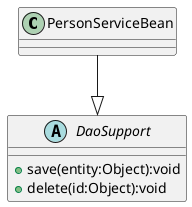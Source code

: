 @startuml

'泛化关系实际上就是继承关系，依赖关系的特例。'
PersonServiceBean--|>DaoSupport

abstract class DaoSupport{
+ save(entity:Object):void
+ delete(id:Object):void
}

class PersonServiceBean{
}
@enduml